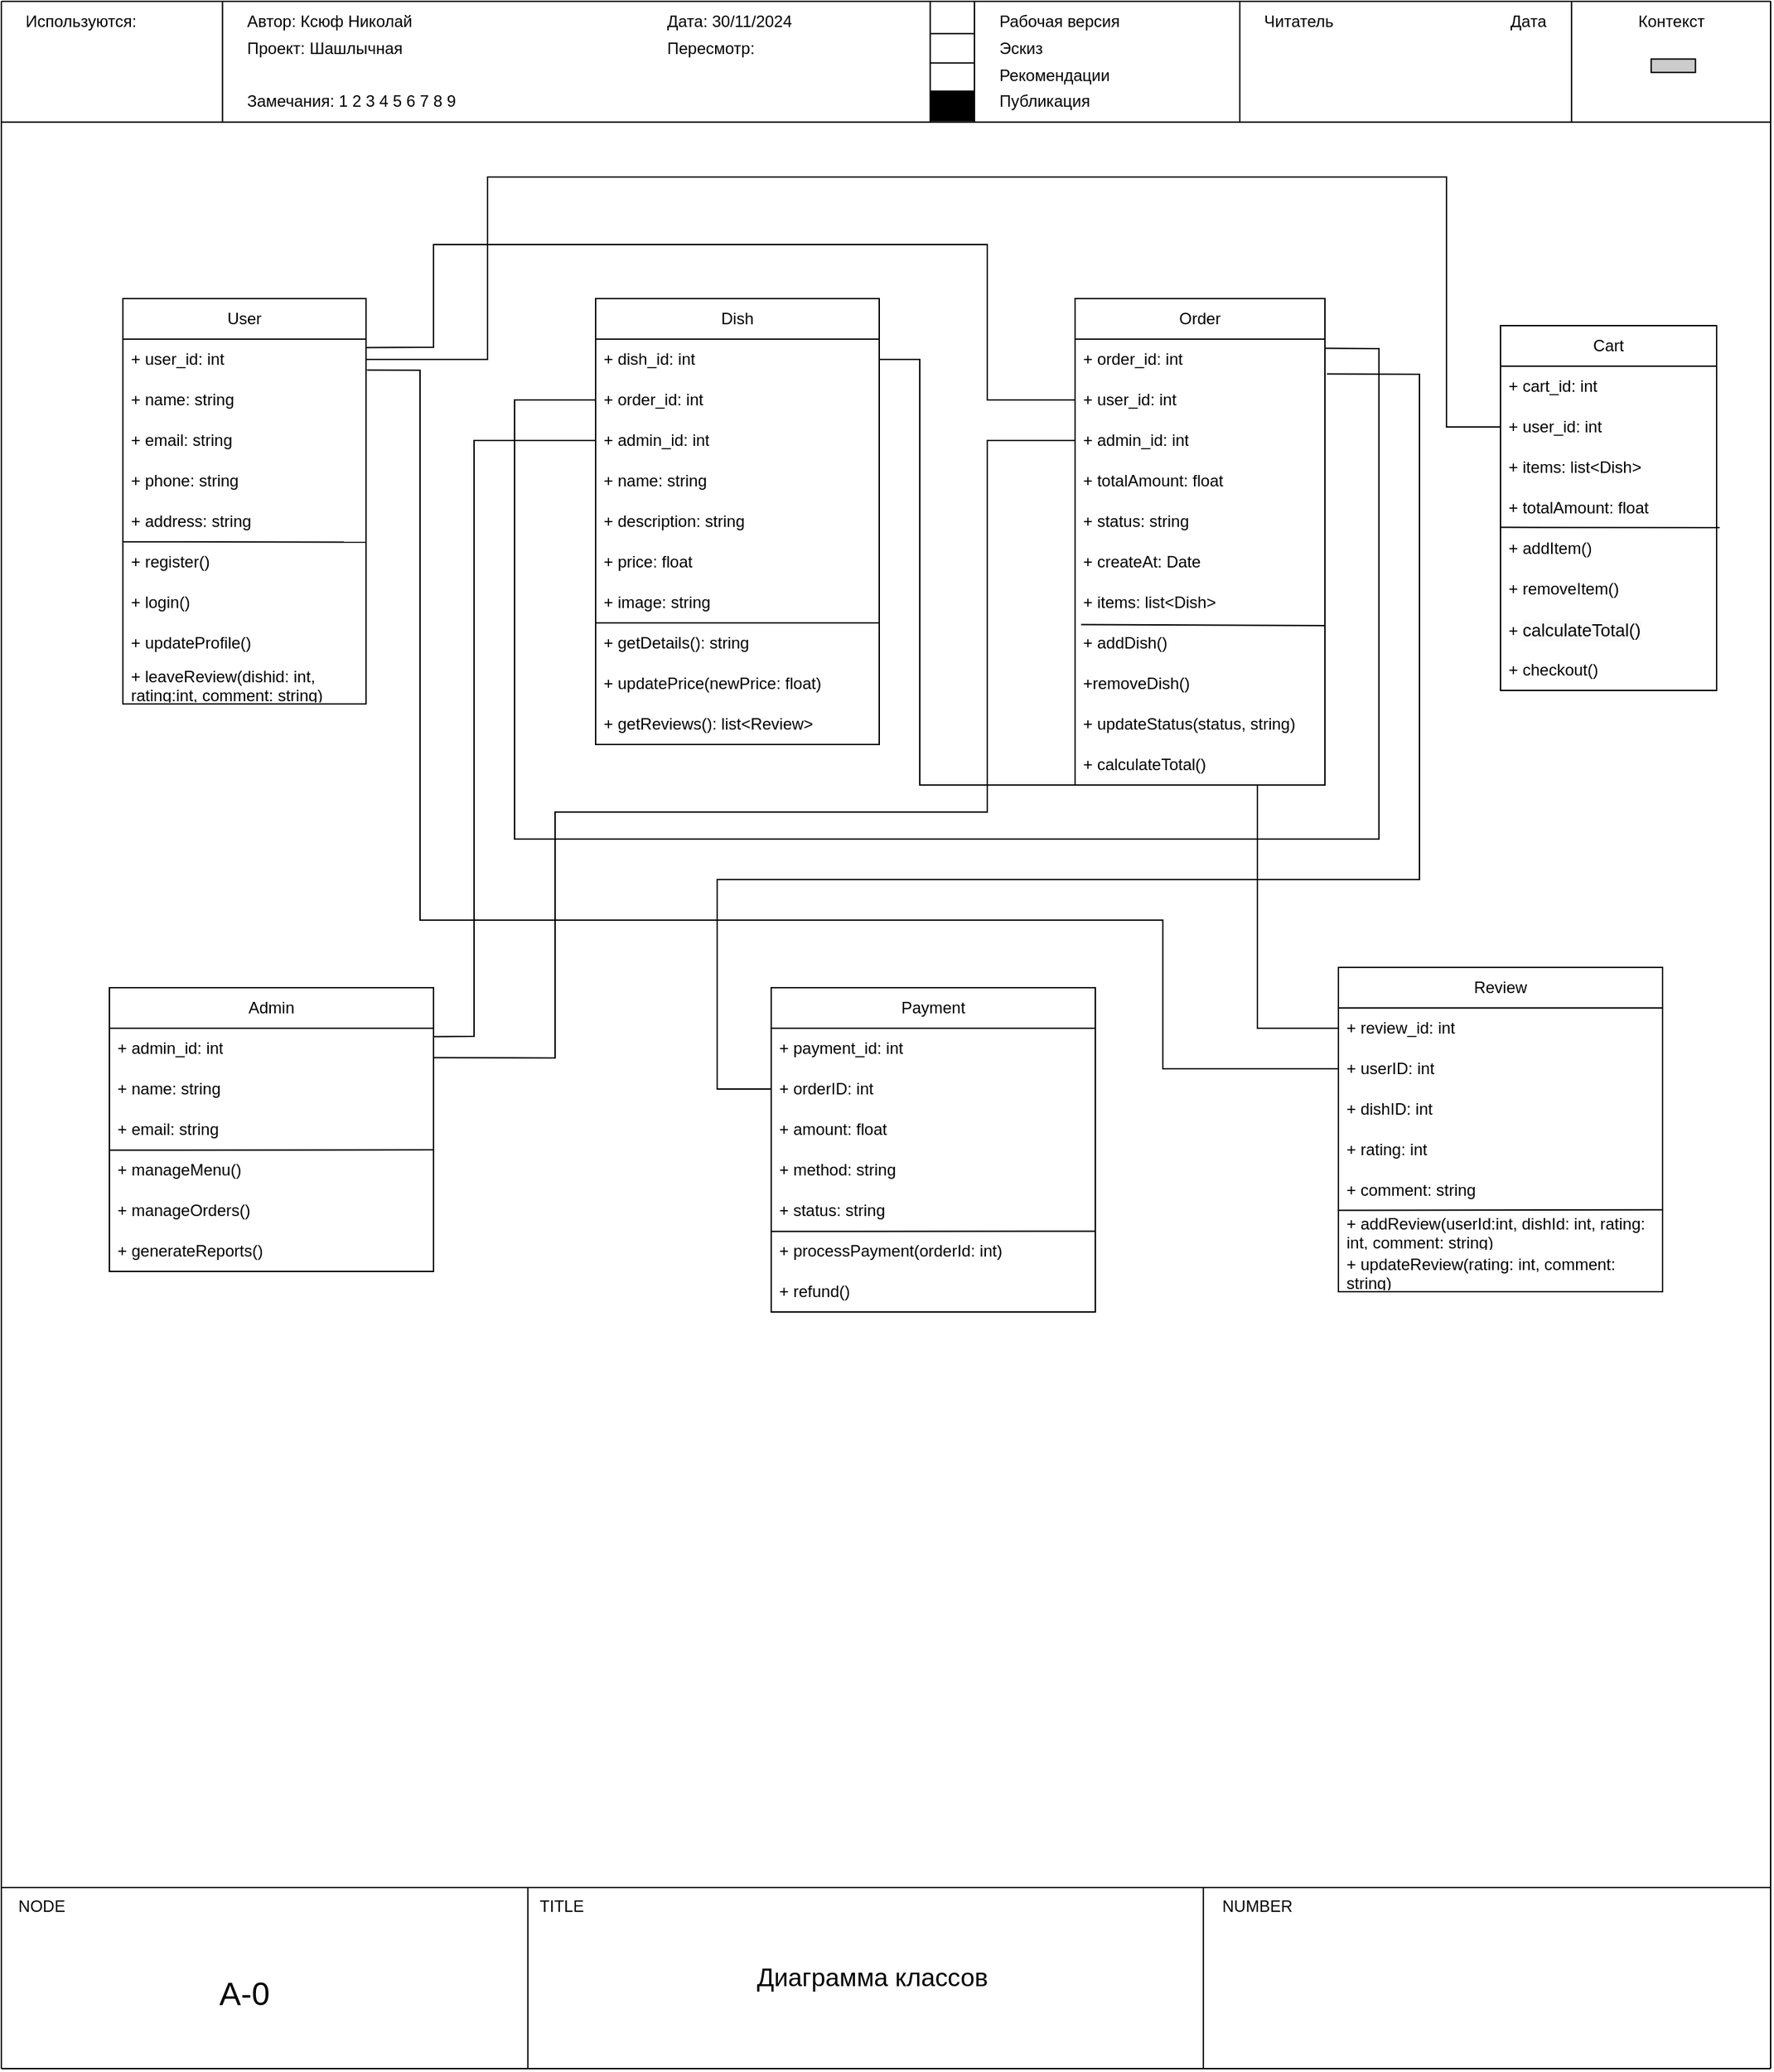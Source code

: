 <mxfile version="24.9.2">
  <diagram name="Страница — 1" id="-FcTJ_Qqr3hxkdRIF5re">
    <mxGraphModel dx="1603" dy="1812" grid="1" gridSize="10" guides="1" tooltips="1" connect="1" arrows="1" fold="1" page="1" pageScale="1" pageWidth="1384" pageHeight="980" math="0" shadow="0">
      <root>
        <mxCell id="0" />
        <mxCell id="1" parent="0" />
        <mxCell id="AZTnLBImFbm-Q0KGPCnj-1" value="User" style="swimlane;fontStyle=0;childLayout=stackLayout;horizontal=1;startSize=30;horizontalStack=0;resizeParent=1;resizeParentMax=0;resizeLast=0;collapsible=1;marginBottom=0;whiteSpace=wrap;html=1;" parent="1" vertex="1">
          <mxGeometry x="100" y="40" width="180" height="300" as="geometry" />
        </mxCell>
        <mxCell id="AZTnLBImFbm-Q0KGPCnj-2" value="+ user_id: int" style="text;strokeColor=none;fillColor=none;align=left;verticalAlign=middle;spacingLeft=4;spacingRight=4;overflow=hidden;points=[[0,0.5],[1,0.5]];portConstraint=eastwest;rotatable=0;whiteSpace=wrap;html=1;" parent="AZTnLBImFbm-Q0KGPCnj-1" vertex="1">
          <mxGeometry y="30" width="180" height="30" as="geometry" />
        </mxCell>
        <mxCell id="AZTnLBImFbm-Q0KGPCnj-3" value="+ name: string" style="text;strokeColor=none;fillColor=none;align=left;verticalAlign=middle;spacingLeft=4;spacingRight=4;overflow=hidden;points=[[0,0.5],[1,0.5]];portConstraint=eastwest;rotatable=0;whiteSpace=wrap;html=1;" parent="AZTnLBImFbm-Q0KGPCnj-1" vertex="1">
          <mxGeometry y="60" width="180" height="30" as="geometry" />
        </mxCell>
        <mxCell id="AZTnLBImFbm-Q0KGPCnj-4" value="+ email: string" style="text;strokeColor=none;fillColor=none;align=left;verticalAlign=middle;spacingLeft=4;spacingRight=4;overflow=hidden;points=[[0,0.5],[1,0.5]];portConstraint=eastwest;rotatable=0;whiteSpace=wrap;html=1;" parent="AZTnLBImFbm-Q0KGPCnj-1" vertex="1">
          <mxGeometry y="90" width="180" height="30" as="geometry" />
        </mxCell>
        <mxCell id="AZTnLBImFbm-Q0KGPCnj-29" value="+ phone: string" style="text;strokeColor=none;fillColor=none;align=left;verticalAlign=middle;spacingLeft=4;spacingRight=4;overflow=hidden;points=[[0,0.5],[1,0.5]];portConstraint=eastwest;rotatable=0;whiteSpace=wrap;html=1;" parent="AZTnLBImFbm-Q0KGPCnj-1" vertex="1">
          <mxGeometry y="120" width="180" height="30" as="geometry" />
        </mxCell>
        <mxCell id="AZTnLBImFbm-Q0KGPCnj-33" value="+ address: string&lt;span style=&quot;white-space: pre;&quot;&gt;&#x9;&lt;/span&gt;&amp;nbsp;" style="text;strokeColor=none;fillColor=none;align=left;verticalAlign=middle;spacingLeft=4;spacingRight=4;overflow=hidden;points=[[0,0.5],[1,0.5]];portConstraint=eastwest;rotatable=0;whiteSpace=wrap;html=1;" parent="AZTnLBImFbm-Q0KGPCnj-1" vertex="1">
          <mxGeometry y="150" width="180" height="30" as="geometry" />
        </mxCell>
        <mxCell id="AZTnLBImFbm-Q0KGPCnj-34" value="" style="endArrow=none;html=1;rounded=0;exitX=0.001;exitY=0.073;exitDx=0;exitDy=0;exitPerimeter=0;entryX=1.001;entryY=0.081;entryDx=0;entryDy=0;entryPerimeter=0;" parent="AZTnLBImFbm-Q0KGPCnj-1" edge="1">
          <mxGeometry width="50" height="50" relative="1" as="geometry">
            <mxPoint x="6.367e-14" y="180.0" as="sourcePoint" />
            <mxPoint x="180.0" y="180.24" as="targetPoint" />
          </mxGeometry>
        </mxCell>
        <mxCell id="AZTnLBImFbm-Q0KGPCnj-32" value="+ register()" style="text;strokeColor=none;fillColor=none;align=left;verticalAlign=middle;spacingLeft=4;spacingRight=4;overflow=hidden;points=[[0,0.5],[1,0.5]];portConstraint=eastwest;rotatable=0;whiteSpace=wrap;html=1;" parent="AZTnLBImFbm-Q0KGPCnj-1" vertex="1">
          <mxGeometry y="180" width="180" height="30" as="geometry" />
        </mxCell>
        <mxCell id="AZTnLBImFbm-Q0KGPCnj-31" value="+ login()" style="text;strokeColor=none;fillColor=none;align=left;verticalAlign=middle;spacingLeft=4;spacingRight=4;overflow=hidden;points=[[0,0.5],[1,0.5]];portConstraint=eastwest;rotatable=0;whiteSpace=wrap;html=1;" parent="AZTnLBImFbm-Q0KGPCnj-1" vertex="1">
          <mxGeometry y="210" width="180" height="30" as="geometry" />
        </mxCell>
        <mxCell id="AZTnLBImFbm-Q0KGPCnj-30" value="+ updateProfile()" style="text;strokeColor=none;fillColor=none;align=left;verticalAlign=middle;spacingLeft=4;spacingRight=4;overflow=hidden;points=[[0,0.5],[1,0.5]];portConstraint=eastwest;rotatable=0;whiteSpace=wrap;html=1;" parent="AZTnLBImFbm-Q0KGPCnj-1" vertex="1">
          <mxGeometry y="240" width="180" height="30" as="geometry" />
        </mxCell>
        <mxCell id="rqMA7fnpY8mX1Jwl9lCu-54" value="+ leaveReview(dishid: int, rating:int, comment: string)" style="text;strokeColor=none;fillColor=none;align=left;verticalAlign=middle;spacingLeft=4;spacingRight=4;overflow=hidden;points=[[0,0.5],[1,0.5]];portConstraint=eastwest;rotatable=0;whiteSpace=wrap;html=1;" vertex="1" parent="AZTnLBImFbm-Q0KGPCnj-1">
          <mxGeometry y="270" width="180" height="30" as="geometry" />
        </mxCell>
        <mxCell id="AZTnLBImFbm-Q0KGPCnj-5" value="Admin" style="swimlane;fontStyle=0;childLayout=stackLayout;horizontal=1;startSize=30;horizontalStack=0;resizeParent=1;resizeParentMax=0;resizeLast=0;collapsible=1;marginBottom=0;whiteSpace=wrap;html=1;" parent="1" vertex="1">
          <mxGeometry x="90" y="550" width="240" height="210" as="geometry" />
        </mxCell>
        <mxCell id="AZTnLBImFbm-Q0KGPCnj-6" value="+ admin_id: int" style="text;strokeColor=none;fillColor=none;align=left;verticalAlign=middle;spacingLeft=4;spacingRight=4;overflow=hidden;points=[[0,0.5],[1,0.5]];portConstraint=eastwest;rotatable=0;whiteSpace=wrap;html=1;" parent="AZTnLBImFbm-Q0KGPCnj-5" vertex="1">
          <mxGeometry y="30" width="240" height="30" as="geometry" />
        </mxCell>
        <mxCell id="AZTnLBImFbm-Q0KGPCnj-7" value="+ name: string" style="text;strokeColor=none;fillColor=none;align=left;verticalAlign=middle;spacingLeft=4;spacingRight=4;overflow=hidden;points=[[0,0.5],[1,0.5]];portConstraint=eastwest;rotatable=0;whiteSpace=wrap;html=1;" parent="AZTnLBImFbm-Q0KGPCnj-5" vertex="1">
          <mxGeometry y="60" width="240" height="30" as="geometry" />
        </mxCell>
        <mxCell id="AZTnLBImFbm-Q0KGPCnj-8" value="+ email: string" style="text;strokeColor=none;fillColor=none;align=left;verticalAlign=middle;spacingLeft=4;spacingRight=4;overflow=hidden;points=[[0,0.5],[1,0.5]];portConstraint=eastwest;rotatable=0;whiteSpace=wrap;html=1;" parent="AZTnLBImFbm-Q0KGPCnj-5" vertex="1">
          <mxGeometry y="90" width="240" height="30" as="geometry" />
        </mxCell>
        <mxCell id="AZTnLBImFbm-Q0KGPCnj-43" value="" style="endArrow=none;html=1;rounded=0;entryX=0.997;entryY=-0.007;entryDx=0;entryDy=0;entryPerimeter=0;exitX=-0.001;exitY=0.001;exitDx=0;exitDy=0;exitPerimeter=0;" parent="AZTnLBImFbm-Q0KGPCnj-5" edge="1">
          <mxGeometry width="50" height="50" relative="1" as="geometry">
            <mxPoint x="0.48" y="120.24" as="sourcePoint" />
            <mxPoint x="240.0" y="120.0" as="targetPoint" />
          </mxGeometry>
        </mxCell>
        <mxCell id="AZTnLBImFbm-Q0KGPCnj-42" value="+ manageMenu()" style="text;strokeColor=none;fillColor=none;align=left;verticalAlign=middle;spacingLeft=4;spacingRight=4;overflow=hidden;points=[[0,0.5],[1,0.5]];portConstraint=eastwest;rotatable=0;whiteSpace=wrap;html=1;" parent="AZTnLBImFbm-Q0KGPCnj-5" vertex="1">
          <mxGeometry y="120" width="240" height="30" as="geometry" />
        </mxCell>
        <mxCell id="AZTnLBImFbm-Q0KGPCnj-41" value="+ manageOrders()" style="text;strokeColor=none;fillColor=none;align=left;verticalAlign=middle;spacingLeft=4;spacingRight=4;overflow=hidden;points=[[0,0.5],[1,0.5]];portConstraint=eastwest;rotatable=0;whiteSpace=wrap;html=1;" parent="AZTnLBImFbm-Q0KGPCnj-5" vertex="1">
          <mxGeometry y="150" width="240" height="30" as="geometry" />
        </mxCell>
        <mxCell id="AZTnLBImFbm-Q0KGPCnj-40" value="+ generateReports()" style="text;strokeColor=none;fillColor=none;align=left;verticalAlign=middle;spacingLeft=4;spacingRight=4;overflow=hidden;points=[[0,0.5],[1,0.5]];portConstraint=eastwest;rotatable=0;whiteSpace=wrap;html=1;" parent="AZTnLBImFbm-Q0KGPCnj-5" vertex="1">
          <mxGeometry y="180" width="240" height="30" as="geometry" />
        </mxCell>
        <mxCell id="AZTnLBImFbm-Q0KGPCnj-9" value="Payment" style="swimlane;fontStyle=0;childLayout=stackLayout;horizontal=1;startSize=30;horizontalStack=0;resizeParent=1;resizeParentMax=0;resizeLast=0;collapsible=1;marginBottom=0;whiteSpace=wrap;html=1;" parent="1" vertex="1">
          <mxGeometry x="580" y="550" width="240" height="240" as="geometry" />
        </mxCell>
        <mxCell id="AZTnLBImFbm-Q0KGPCnj-10" value="+ payment_id: int" style="text;strokeColor=none;fillColor=none;align=left;verticalAlign=middle;spacingLeft=4;spacingRight=4;overflow=hidden;points=[[0,0.5],[1,0.5]];portConstraint=eastwest;rotatable=0;whiteSpace=wrap;html=1;" parent="AZTnLBImFbm-Q0KGPCnj-9" vertex="1">
          <mxGeometry y="30" width="240" height="30" as="geometry" />
        </mxCell>
        <mxCell id="AZTnLBImFbm-Q0KGPCnj-11" value="+ orderID: int" style="text;strokeColor=none;fillColor=none;align=left;verticalAlign=middle;spacingLeft=4;spacingRight=4;overflow=hidden;points=[[0,0.5],[1,0.5]];portConstraint=eastwest;rotatable=0;whiteSpace=wrap;html=1;" parent="AZTnLBImFbm-Q0KGPCnj-9" vertex="1">
          <mxGeometry y="60" width="240" height="30" as="geometry" />
        </mxCell>
        <mxCell id="AZTnLBImFbm-Q0KGPCnj-12" value="+ amount: float" style="text;strokeColor=none;fillColor=none;align=left;verticalAlign=middle;spacingLeft=4;spacingRight=4;overflow=hidden;points=[[0,0.5],[1,0.5]];portConstraint=eastwest;rotatable=0;whiteSpace=wrap;html=1;" parent="AZTnLBImFbm-Q0KGPCnj-9" vertex="1">
          <mxGeometry y="90" width="240" height="30" as="geometry" />
        </mxCell>
        <mxCell id="rqMA7fnpY8mX1Jwl9lCu-19" value="+ method: string" style="text;strokeColor=none;fillColor=none;align=left;verticalAlign=middle;spacingLeft=4;spacingRight=4;overflow=hidden;points=[[0,0.5],[1,0.5]];portConstraint=eastwest;rotatable=0;whiteSpace=wrap;html=1;" vertex="1" parent="AZTnLBImFbm-Q0KGPCnj-9">
          <mxGeometry y="120" width="240" height="30" as="geometry" />
        </mxCell>
        <mxCell id="rqMA7fnpY8mX1Jwl9lCu-18" value="+ status: string" style="text;strokeColor=none;fillColor=none;align=left;verticalAlign=middle;spacingLeft=4;spacingRight=4;overflow=hidden;points=[[0,0.5],[1,0.5]];portConstraint=eastwest;rotatable=0;whiteSpace=wrap;html=1;" vertex="1" parent="AZTnLBImFbm-Q0KGPCnj-9">
          <mxGeometry y="150" width="240" height="30" as="geometry" />
        </mxCell>
        <mxCell id="rqMA7fnpY8mX1Jwl9lCu-17" value="+ processPayment(orderId: int)" style="text;strokeColor=none;fillColor=none;align=left;verticalAlign=middle;spacingLeft=4;spacingRight=4;overflow=hidden;points=[[0,0.5],[1,0.5]];portConstraint=eastwest;rotatable=0;whiteSpace=wrap;html=1;" vertex="1" parent="AZTnLBImFbm-Q0KGPCnj-9">
          <mxGeometry y="180" width="240" height="30" as="geometry" />
        </mxCell>
        <mxCell id="rqMA7fnpY8mX1Jwl9lCu-16" value="+ refund()" style="text;strokeColor=none;fillColor=none;align=left;verticalAlign=middle;spacingLeft=4;spacingRight=4;overflow=hidden;points=[[0,0.5],[1,0.5]];portConstraint=eastwest;rotatable=0;whiteSpace=wrap;html=1;" vertex="1" parent="AZTnLBImFbm-Q0KGPCnj-9">
          <mxGeometry y="210" width="240" height="30" as="geometry" />
        </mxCell>
        <mxCell id="rqMA7fnpY8mX1Jwl9lCu-21" value="" style="endArrow=none;html=1;rounded=0;entryX=1;entryY=0.008;entryDx=0;entryDy=0;entryPerimeter=0;exitX=-0.001;exitY=0.014;exitDx=0;exitDy=0;exitPerimeter=0;" edge="1" parent="AZTnLBImFbm-Q0KGPCnj-9" source="rqMA7fnpY8mX1Jwl9lCu-17" target="rqMA7fnpY8mX1Jwl9lCu-17">
          <mxGeometry width="50" height="50" relative="1" as="geometry">
            <mxPoint x="-70" y="190" as="sourcePoint" />
            <mxPoint x="-20" y="140" as="targetPoint" />
          </mxGeometry>
        </mxCell>
        <mxCell id="AZTnLBImFbm-Q0KGPCnj-13" value="Review" style="swimlane;fontStyle=0;childLayout=stackLayout;horizontal=1;startSize=30;horizontalStack=0;resizeParent=1;resizeParentMax=0;resizeLast=0;collapsible=1;marginBottom=0;whiteSpace=wrap;html=1;" parent="1" vertex="1">
          <mxGeometry x="1000" y="535" width="240" height="240" as="geometry" />
        </mxCell>
        <mxCell id="AZTnLBImFbm-Q0KGPCnj-14" value="+ review_id: int&amp;nbsp;" style="text;strokeColor=none;fillColor=none;align=left;verticalAlign=middle;spacingLeft=4;spacingRight=4;overflow=hidden;points=[[0,0.5],[1,0.5]];portConstraint=eastwest;rotatable=0;whiteSpace=wrap;html=1;" parent="AZTnLBImFbm-Q0KGPCnj-13" vertex="1">
          <mxGeometry y="30" width="240" height="30" as="geometry" />
        </mxCell>
        <mxCell id="AZTnLBImFbm-Q0KGPCnj-15" value="+ userID: int" style="text;strokeColor=none;fillColor=none;align=left;verticalAlign=middle;spacingLeft=4;spacingRight=4;overflow=hidden;points=[[0,0.5],[1,0.5]];portConstraint=eastwest;rotatable=0;whiteSpace=wrap;html=1;" parent="AZTnLBImFbm-Q0KGPCnj-13" vertex="1">
          <mxGeometry y="60" width="240" height="30" as="geometry" />
        </mxCell>
        <mxCell id="rqMA7fnpY8mX1Jwl9lCu-26" value="+ dishID: int" style="text;strokeColor=none;fillColor=none;align=left;verticalAlign=middle;spacingLeft=4;spacingRight=4;overflow=hidden;points=[[0,0.5],[1,0.5]];portConstraint=eastwest;rotatable=0;whiteSpace=wrap;html=1;" vertex="1" parent="AZTnLBImFbm-Q0KGPCnj-13">
          <mxGeometry y="90" width="240" height="30" as="geometry" />
        </mxCell>
        <mxCell id="rqMA7fnpY8mX1Jwl9lCu-25" value="+ rating: int" style="text;strokeColor=none;fillColor=none;align=left;verticalAlign=middle;spacingLeft=4;spacingRight=4;overflow=hidden;points=[[0,0.5],[1,0.5]];portConstraint=eastwest;rotatable=0;whiteSpace=wrap;html=1;" vertex="1" parent="AZTnLBImFbm-Q0KGPCnj-13">
          <mxGeometry y="120" width="240" height="30" as="geometry" />
        </mxCell>
        <mxCell id="rqMA7fnpY8mX1Jwl9lCu-24" value="+ comment: string" style="text;strokeColor=none;fillColor=none;align=left;verticalAlign=middle;spacingLeft=4;spacingRight=4;overflow=hidden;points=[[0,0.5],[1,0.5]];portConstraint=eastwest;rotatable=0;whiteSpace=wrap;html=1;" vertex="1" parent="AZTnLBImFbm-Q0KGPCnj-13">
          <mxGeometry y="150" width="240" height="30" as="geometry" />
        </mxCell>
        <mxCell id="rqMA7fnpY8mX1Jwl9lCu-23" value="+ addReview(userId:int, dishId: int, rating: int, comment: string)" style="text;strokeColor=none;fillColor=none;align=left;verticalAlign=middle;spacingLeft=4;spacingRight=4;overflow=hidden;points=[[0,0.5],[1,0.5]];portConstraint=eastwest;rotatable=0;whiteSpace=wrap;html=1;" vertex="1" parent="AZTnLBImFbm-Q0KGPCnj-13">
          <mxGeometry y="180" width="240" height="30" as="geometry" />
        </mxCell>
        <mxCell id="rqMA7fnpY8mX1Jwl9lCu-22" value="+ updateReview(rating: int, comment: string)" style="text;strokeColor=none;fillColor=none;align=left;verticalAlign=middle;spacingLeft=4;spacingRight=4;overflow=hidden;points=[[0,0.5],[1,0.5]];portConstraint=eastwest;rotatable=0;whiteSpace=wrap;html=1;" vertex="1" parent="AZTnLBImFbm-Q0KGPCnj-13">
          <mxGeometry y="210" width="240" height="30" as="geometry" />
        </mxCell>
        <mxCell id="rqMA7fnpY8mX1Jwl9lCu-27" value="" style="endArrow=none;html=1;rounded=0;entryX=0.998;entryY=-0.019;entryDx=0;entryDy=0;entryPerimeter=0;exitX=0.002;exitY=-0.008;exitDx=0;exitDy=0;exitPerimeter=0;" edge="1" parent="AZTnLBImFbm-Q0KGPCnj-13" source="rqMA7fnpY8mX1Jwl9lCu-23" target="rqMA7fnpY8mX1Jwl9lCu-23">
          <mxGeometry width="50" height="50" relative="1" as="geometry">
            <mxPoint x="-40" y="230" as="sourcePoint" />
            <mxPoint x="10" y="180" as="targetPoint" />
          </mxGeometry>
        </mxCell>
        <mxCell id="AZTnLBImFbm-Q0KGPCnj-17" value="Dish" style="swimlane;fontStyle=0;childLayout=stackLayout;horizontal=1;startSize=30;horizontalStack=0;resizeParent=1;resizeParentMax=0;resizeLast=0;collapsible=1;marginBottom=0;whiteSpace=wrap;html=1;" parent="1" vertex="1">
          <mxGeometry x="450" y="40" width="210" height="330" as="geometry" />
        </mxCell>
        <mxCell id="AZTnLBImFbm-Q0KGPCnj-18" value="+ dish_id: int" style="text;strokeColor=none;fillColor=none;align=left;verticalAlign=middle;spacingLeft=4;spacingRight=4;overflow=hidden;points=[[0,0.5],[1,0.5]];portConstraint=eastwest;rotatable=0;whiteSpace=wrap;html=1;" parent="AZTnLBImFbm-Q0KGPCnj-17" vertex="1">
          <mxGeometry y="30" width="210" height="30" as="geometry" />
        </mxCell>
        <mxCell id="rqMA7fnpY8mX1Jwl9lCu-63" value="+ order_id: int" style="text;strokeColor=none;fillColor=none;align=left;verticalAlign=middle;spacingLeft=4;spacingRight=4;overflow=hidden;points=[[0,0.5],[1,0.5]];portConstraint=eastwest;rotatable=0;whiteSpace=wrap;html=1;" vertex="1" parent="AZTnLBImFbm-Q0KGPCnj-17">
          <mxGeometry y="60" width="210" height="30" as="geometry" />
        </mxCell>
        <mxCell id="rqMA7fnpY8mX1Jwl9lCu-69" value="+ admin_id: int" style="text;strokeColor=none;fillColor=none;align=left;verticalAlign=middle;spacingLeft=4;spacingRight=4;overflow=hidden;points=[[0,0.5],[1,0.5]];portConstraint=eastwest;rotatable=0;whiteSpace=wrap;html=1;" vertex="1" parent="AZTnLBImFbm-Q0KGPCnj-17">
          <mxGeometry y="90" width="210" height="30" as="geometry" />
        </mxCell>
        <mxCell id="AZTnLBImFbm-Q0KGPCnj-19" value="+ name: string" style="text;strokeColor=none;fillColor=none;align=left;verticalAlign=middle;spacingLeft=4;spacingRight=4;overflow=hidden;points=[[0,0.5],[1,0.5]];portConstraint=eastwest;rotatable=0;whiteSpace=wrap;html=1;" parent="AZTnLBImFbm-Q0KGPCnj-17" vertex="1">
          <mxGeometry y="120" width="210" height="30" as="geometry" />
        </mxCell>
        <mxCell id="AZTnLBImFbm-Q0KGPCnj-20" value="+ description: string" style="text;strokeColor=none;fillColor=none;align=left;verticalAlign=middle;spacingLeft=4;spacingRight=4;overflow=hidden;points=[[0,0.5],[1,0.5]];portConstraint=eastwest;rotatable=0;whiteSpace=wrap;html=1;" parent="AZTnLBImFbm-Q0KGPCnj-17" vertex="1">
          <mxGeometry y="150" width="210" height="30" as="geometry" />
        </mxCell>
        <mxCell id="AZTnLBImFbm-Q0KGPCnj-35" value="+ price: float" style="text;strokeColor=none;fillColor=none;align=left;verticalAlign=middle;spacingLeft=4;spacingRight=4;overflow=hidden;points=[[0,0.5],[1,0.5]];portConstraint=eastwest;rotatable=0;whiteSpace=wrap;html=1;" parent="AZTnLBImFbm-Q0KGPCnj-17" vertex="1">
          <mxGeometry y="180" width="210" height="30" as="geometry" />
        </mxCell>
        <mxCell id="rqMA7fnpY8mX1Jwl9lCu-3" value="+ image: string" style="text;strokeColor=none;fillColor=none;align=left;verticalAlign=middle;spacingLeft=4;spacingRight=4;overflow=hidden;points=[[0,0.5],[1,0.5]];portConstraint=eastwest;rotatable=0;whiteSpace=wrap;html=1;" vertex="1" parent="AZTnLBImFbm-Q0KGPCnj-17">
          <mxGeometry y="210" width="210" height="30" as="geometry" />
        </mxCell>
        <mxCell id="AZTnLBImFbm-Q0KGPCnj-36" value="" style="endArrow=none;html=1;rounded=0;entryX=0.998;entryY=-0.006;entryDx=0;entryDy=0;entryPerimeter=0;exitX=-0.001;exitY=-0.006;exitDx=0;exitDy=0;exitPerimeter=0;" parent="AZTnLBImFbm-Q0KGPCnj-17" edge="1">
          <mxGeometry width="50" height="50" relative="1" as="geometry">
            <mxPoint x="-3.639e-14" y="240.0" as="sourcePoint" />
            <mxPoint x="209.79" y="240.0" as="targetPoint" />
          </mxGeometry>
        </mxCell>
        <mxCell id="rqMA7fnpY8mX1Jwl9lCu-2" value="+ getDetails(): string" style="text;strokeColor=none;fillColor=none;align=left;verticalAlign=middle;spacingLeft=4;spacingRight=4;overflow=hidden;points=[[0,0.5],[1,0.5]];portConstraint=eastwest;rotatable=0;whiteSpace=wrap;html=1;" vertex="1" parent="AZTnLBImFbm-Q0KGPCnj-17">
          <mxGeometry y="240" width="210" height="30" as="geometry" />
        </mxCell>
        <mxCell id="rqMA7fnpY8mX1Jwl9lCu-1" value="+ updatePrice(newPrice: float)" style="text;strokeColor=none;fillColor=none;align=left;verticalAlign=middle;spacingLeft=4;spacingRight=4;overflow=hidden;points=[[0,0.5],[1,0.5]];portConstraint=eastwest;rotatable=0;whiteSpace=wrap;html=1;" vertex="1" parent="AZTnLBImFbm-Q0KGPCnj-17">
          <mxGeometry y="270" width="210" height="30" as="geometry" />
        </mxCell>
        <mxCell id="rqMA7fnpY8mX1Jwl9lCu-55" value="+ getReviews(): list&amp;lt;Review&amp;gt;" style="text;strokeColor=none;fillColor=none;align=left;verticalAlign=middle;spacingLeft=4;spacingRight=4;overflow=hidden;points=[[0,0.5],[1,0.5]];portConstraint=eastwest;rotatable=0;whiteSpace=wrap;html=1;" vertex="1" parent="AZTnLBImFbm-Q0KGPCnj-17">
          <mxGeometry y="300" width="210" height="30" as="geometry" />
        </mxCell>
        <mxCell id="AZTnLBImFbm-Q0KGPCnj-21" value="Order" style="swimlane;fontStyle=0;childLayout=stackLayout;horizontal=1;startSize=30;horizontalStack=0;resizeParent=1;resizeParentMax=0;resizeLast=0;collapsible=1;marginBottom=0;whiteSpace=wrap;html=1;" parent="1" vertex="1">
          <mxGeometry x="805" y="40" width="185" height="360" as="geometry" />
        </mxCell>
        <mxCell id="AZTnLBImFbm-Q0KGPCnj-22" value="+ order_id: int" style="text;strokeColor=none;fillColor=none;align=left;verticalAlign=middle;spacingLeft=4;spacingRight=4;overflow=hidden;points=[[0,0.5],[1,0.5]];portConstraint=eastwest;rotatable=0;whiteSpace=wrap;html=1;" parent="AZTnLBImFbm-Q0KGPCnj-21" vertex="1">
          <mxGeometry y="30" width="185" height="30" as="geometry" />
        </mxCell>
        <mxCell id="AZTnLBImFbm-Q0KGPCnj-23" value="+ user_id: int" style="text;strokeColor=none;fillColor=none;align=left;verticalAlign=middle;spacingLeft=4;spacingRight=4;overflow=hidden;points=[[0,0.5],[1,0.5]];portConstraint=eastwest;rotatable=0;whiteSpace=wrap;html=1;" parent="AZTnLBImFbm-Q0KGPCnj-21" vertex="1">
          <mxGeometry y="60" width="185" height="30" as="geometry" />
        </mxCell>
        <mxCell id="rqMA7fnpY8mX1Jwl9lCu-68" value="+ admin_id: int" style="text;strokeColor=none;fillColor=none;align=left;verticalAlign=middle;spacingLeft=4;spacingRight=4;overflow=hidden;points=[[0,0.5],[1,0.5]];portConstraint=eastwest;rotatable=0;whiteSpace=wrap;html=1;" vertex="1" parent="AZTnLBImFbm-Q0KGPCnj-21">
          <mxGeometry y="90" width="185" height="30" as="geometry" />
        </mxCell>
        <mxCell id="AZTnLBImFbm-Q0KGPCnj-24" value="+ totalAmount: float" style="text;strokeColor=none;fillColor=none;align=left;verticalAlign=middle;spacingLeft=4;spacingRight=4;overflow=hidden;points=[[0,0.5],[1,0.5]];portConstraint=eastwest;rotatable=0;whiteSpace=wrap;html=1;" parent="AZTnLBImFbm-Q0KGPCnj-21" vertex="1">
          <mxGeometry y="120" width="185" height="30" as="geometry" />
        </mxCell>
        <mxCell id="rqMA7fnpY8mX1Jwl9lCu-7" value="+ status: string" style="text;strokeColor=none;fillColor=none;align=left;verticalAlign=middle;spacingLeft=4;spacingRight=4;overflow=hidden;points=[[0,0.5],[1,0.5]];portConstraint=eastwest;rotatable=0;whiteSpace=wrap;html=1;" vertex="1" parent="AZTnLBImFbm-Q0KGPCnj-21">
          <mxGeometry y="150" width="185" height="30" as="geometry" />
        </mxCell>
        <mxCell id="rqMA7fnpY8mX1Jwl9lCu-6" value="+ createAt: Date" style="text;strokeColor=none;fillColor=none;align=left;verticalAlign=middle;spacingLeft=4;spacingRight=4;overflow=hidden;points=[[0,0.5],[1,0.5]];portConstraint=eastwest;rotatable=0;whiteSpace=wrap;html=1;" vertex="1" parent="AZTnLBImFbm-Q0KGPCnj-21">
          <mxGeometry y="180" width="185" height="30" as="geometry" />
        </mxCell>
        <mxCell id="rqMA7fnpY8mX1Jwl9lCu-56" value="+ items: list&amp;lt;Dish&amp;gt;" style="text;strokeColor=none;fillColor=none;align=left;verticalAlign=middle;spacingLeft=4;spacingRight=4;overflow=hidden;points=[[0,0.5],[1,0.5]];portConstraint=eastwest;rotatable=0;whiteSpace=wrap;html=1;" vertex="1" parent="AZTnLBImFbm-Q0KGPCnj-21">
          <mxGeometry y="210" width="185" height="30" as="geometry" />
        </mxCell>
        <mxCell id="rqMA7fnpY8mX1Jwl9lCu-12" value="" style="endArrow=none;html=1;rounded=0;exitX=0.024;exitY=1.043;exitDx=0;exitDy=0;exitPerimeter=0;entryX=1.002;entryY=0.067;entryDx=0;entryDy=0;entryPerimeter=0;" edge="1" parent="AZTnLBImFbm-Q0KGPCnj-21" source="rqMA7fnpY8mX1Jwl9lCu-56" target="rqMA7fnpY8mX1Jwl9lCu-5">
          <mxGeometry width="50" height="50" relative="1" as="geometry">
            <mxPoint y="210.0" as="sourcePoint" />
            <mxPoint x="140" y="210" as="targetPoint" />
          </mxGeometry>
        </mxCell>
        <mxCell id="rqMA7fnpY8mX1Jwl9lCu-5" value="+ addDish()" style="text;strokeColor=none;fillColor=none;align=left;verticalAlign=middle;spacingLeft=4;spacingRight=4;overflow=hidden;points=[[0,0.5],[1,0.5]];portConstraint=eastwest;rotatable=0;whiteSpace=wrap;html=1;" vertex="1" parent="AZTnLBImFbm-Q0KGPCnj-21">
          <mxGeometry y="240" width="185" height="30" as="geometry" />
        </mxCell>
        <mxCell id="rqMA7fnpY8mX1Jwl9lCu-4" value="+removeDish()" style="text;strokeColor=none;fillColor=none;align=left;verticalAlign=middle;spacingLeft=4;spacingRight=4;overflow=hidden;points=[[0,0.5],[1,0.5]];portConstraint=eastwest;rotatable=0;whiteSpace=wrap;html=1;" vertex="1" parent="AZTnLBImFbm-Q0KGPCnj-21">
          <mxGeometry y="270" width="185" height="30" as="geometry" />
        </mxCell>
        <mxCell id="rqMA7fnpY8mX1Jwl9lCu-8" value="+ updateStatus(status, string)" style="text;strokeColor=none;fillColor=none;align=left;verticalAlign=middle;spacingLeft=4;spacingRight=4;overflow=hidden;points=[[0,0.5],[1,0.5]];portConstraint=eastwest;rotatable=0;whiteSpace=wrap;html=1;" vertex="1" parent="AZTnLBImFbm-Q0KGPCnj-21">
          <mxGeometry y="300" width="185" height="30" as="geometry" />
        </mxCell>
        <mxCell id="rqMA7fnpY8mX1Jwl9lCu-60" value="+ calculateTotal()" style="text;strokeColor=none;fillColor=none;align=left;verticalAlign=middle;spacingLeft=4;spacingRight=4;overflow=hidden;points=[[0,0.5],[1,0.5]];portConstraint=eastwest;rotatable=0;whiteSpace=wrap;html=1;" vertex="1" parent="AZTnLBImFbm-Q0KGPCnj-21">
          <mxGeometry y="330" width="185" height="30" as="geometry" />
        </mxCell>
        <mxCell id="AZTnLBImFbm-Q0KGPCnj-25" value="Cart" style="swimlane;fontStyle=0;childLayout=stackLayout;horizontal=1;startSize=30;horizontalStack=0;resizeParent=1;resizeParentMax=0;resizeLast=0;collapsible=1;marginBottom=0;whiteSpace=wrap;html=1;" parent="1" vertex="1">
          <mxGeometry x="1120" y="60" width="160" height="270" as="geometry" />
        </mxCell>
        <mxCell id="rqMA7fnpY8mX1Jwl9lCu-57" value="+ cart_id: int" style="text;strokeColor=none;fillColor=none;align=left;verticalAlign=middle;spacingLeft=4;spacingRight=4;overflow=hidden;points=[[0,0.5],[1,0.5]];portConstraint=eastwest;rotatable=0;whiteSpace=wrap;html=1;" vertex="1" parent="AZTnLBImFbm-Q0KGPCnj-25">
          <mxGeometry y="30" width="160" height="30" as="geometry" />
        </mxCell>
        <mxCell id="AZTnLBImFbm-Q0KGPCnj-26" value="+ user_id: int" style="text;strokeColor=none;fillColor=none;align=left;verticalAlign=middle;spacingLeft=4;spacingRight=4;overflow=hidden;points=[[0,0.5],[1,0.5]];portConstraint=eastwest;rotatable=0;whiteSpace=wrap;html=1;" parent="AZTnLBImFbm-Q0KGPCnj-25" vertex="1">
          <mxGeometry y="60" width="160" height="30" as="geometry" />
        </mxCell>
        <mxCell id="AZTnLBImFbm-Q0KGPCnj-27" value="+ items: list&amp;lt;Dish&amp;gt;" style="text;strokeColor=none;fillColor=none;align=left;verticalAlign=middle;spacingLeft=4;spacingRight=4;overflow=hidden;points=[[0,0.5],[1,0.5]];portConstraint=eastwest;rotatable=0;whiteSpace=wrap;html=1;" parent="AZTnLBImFbm-Q0KGPCnj-25" vertex="1">
          <mxGeometry y="90" width="160" height="30" as="geometry" />
        </mxCell>
        <mxCell id="AZTnLBImFbm-Q0KGPCnj-28" value="+ totalAmount: float" style="text;strokeColor=none;fillColor=none;align=left;verticalAlign=middle;spacingLeft=4;spacingRight=4;overflow=hidden;points=[[0,0.5],[1,0.5]];portConstraint=eastwest;rotatable=0;whiteSpace=wrap;html=1;" parent="AZTnLBImFbm-Q0KGPCnj-25" vertex="1">
          <mxGeometry y="120" width="160" height="30" as="geometry" />
        </mxCell>
        <mxCell id="rqMA7fnpY8mX1Jwl9lCu-13" value="" style="endArrow=none;html=1;rounded=0;exitX=-0.001;exitY=-0.006;exitDx=0;exitDy=0;exitPerimeter=0;entryX=1.014;entryY=0.005;entryDx=0;entryDy=0;entryPerimeter=0;" edge="1" parent="AZTnLBImFbm-Q0KGPCnj-25">
          <mxGeometry width="50" height="50" relative="1" as="geometry">
            <mxPoint y="149.29" as="sourcePoint" />
            <mxPoint x="162.24" y="149.44" as="targetPoint" />
          </mxGeometry>
        </mxCell>
        <mxCell id="rqMA7fnpY8mX1Jwl9lCu-11" value="+ addItem()" style="text;strokeColor=none;fillColor=none;align=left;verticalAlign=middle;spacingLeft=4;spacingRight=4;overflow=hidden;points=[[0,0.5],[1,0.5]];portConstraint=eastwest;rotatable=0;whiteSpace=wrap;html=1;" vertex="1" parent="AZTnLBImFbm-Q0KGPCnj-25">
          <mxGeometry y="150" width="160" height="30" as="geometry" />
        </mxCell>
        <mxCell id="rqMA7fnpY8mX1Jwl9lCu-14" value="" style="endArrow=none;html=1;rounded=0;exitX=-0.001;exitY=-0.006;exitDx=0;exitDy=0;exitPerimeter=0;" edge="1" parent="AZTnLBImFbm-Q0KGPCnj-25" target="rqMA7fnpY8mX1Jwl9lCu-11">
          <mxGeometry width="50" height="50" relative="1" as="geometry">
            <mxPoint y="150.0" as="sourcePoint" />
            <mxPoint x="140" y="150" as="targetPoint" />
          </mxGeometry>
        </mxCell>
        <mxCell id="rqMA7fnpY8mX1Jwl9lCu-10" value="+ removeItem()" style="text;strokeColor=none;fillColor=none;align=left;verticalAlign=middle;spacingLeft=4;spacingRight=4;overflow=hidden;points=[[0,0.5],[1,0.5]];portConstraint=eastwest;rotatable=0;whiteSpace=wrap;html=1;" vertex="1" parent="AZTnLBImFbm-Q0KGPCnj-25">
          <mxGeometry y="180" width="160" height="30" as="geometry" />
        </mxCell>
        <mxCell id="rqMA7fnpY8mX1Jwl9lCu-9" value="+&amp;nbsp;&lt;span style=&quot;font-family: Arial, sans-serif; font-size: 13px; background-color: rgb(249, 249, 249);&quot;&gt;calculateTotal()&lt;/span&gt;" style="text;strokeColor=none;fillColor=none;align=left;verticalAlign=middle;spacingLeft=4;spacingRight=4;overflow=hidden;points=[[0,0.5],[1,0.5]];portConstraint=eastwest;rotatable=0;whiteSpace=wrap;html=1;" vertex="1" parent="AZTnLBImFbm-Q0KGPCnj-25">
          <mxGeometry y="210" width="160" height="30" as="geometry" />
        </mxCell>
        <mxCell id="rqMA7fnpY8mX1Jwl9lCu-59" value="+ checkout()" style="text;strokeColor=none;fillColor=none;align=left;verticalAlign=middle;spacingLeft=4;spacingRight=4;overflow=hidden;points=[[0,0.5],[1,0.5]];portConstraint=eastwest;rotatable=0;whiteSpace=wrap;html=1;" vertex="1" parent="AZTnLBImFbm-Q0KGPCnj-25">
          <mxGeometry y="240" width="160" height="30" as="geometry" />
        </mxCell>
        <mxCell id="8N4Mf74mePM-jVP8SZM5-1" value="" style="group" parent="1" vertex="1" connectable="0">
          <mxGeometry x="10" y="-180" width="1310" height="99" as="geometry" />
        </mxCell>
        <mxCell id="8N4Mf74mePM-jVP8SZM5-2" value="" style="endArrow=none;html=1;rounded=0;" parent="8N4Mf74mePM-jVP8SZM5-1" edge="1">
          <mxGeometry width="50" height="50" relative="1" as="geometry">
            <mxPoint y="89.359" as="sourcePoint" />
            <mxPoint x="1310.0" y="89.359" as="targetPoint" />
          </mxGeometry>
        </mxCell>
        <mxCell id="8N4Mf74mePM-jVP8SZM5-3" value="" style="endArrow=none;html=1;rounded=0;" parent="8N4Mf74mePM-jVP8SZM5-1" edge="1">
          <mxGeometry width="50" height="50" relative="1" as="geometry">
            <mxPoint x="1310.0" y="89.359" as="sourcePoint" />
            <mxPoint x="1310.0" as="targetPoint" />
          </mxGeometry>
        </mxCell>
        <mxCell id="8N4Mf74mePM-jVP8SZM5-4" value="" style="endArrow=none;html=1;rounded=0;" parent="8N4Mf74mePM-jVP8SZM5-1" edge="1">
          <mxGeometry width="50" height="50" relative="1" as="geometry">
            <mxPoint y="89.359" as="sourcePoint" />
            <mxPoint as="targetPoint" />
          </mxGeometry>
        </mxCell>
        <mxCell id="8N4Mf74mePM-jVP8SZM5-5" value="" style="endArrow=none;html=1;rounded=0;" parent="8N4Mf74mePM-jVP8SZM5-1" edge="1">
          <mxGeometry width="50" height="50" relative="1" as="geometry">
            <mxPoint as="sourcePoint" />
            <mxPoint x="1310.0" as="targetPoint" />
          </mxGeometry>
        </mxCell>
        <mxCell id="8N4Mf74mePM-jVP8SZM5-6" value="" style="endArrow=none;html=1;rounded=0;entryX=1;entryY=0;entryDx=0;entryDy=0;" parent="8N4Mf74mePM-jVP8SZM5-1" target="8N4Mf74mePM-jVP8SZM5-7" edge="1">
          <mxGeometry width="50" height="50" relative="1" as="geometry">
            <mxPoint x="163.75" y="89.359" as="sourcePoint" />
            <mxPoint x="163.75" y="9.929" as="targetPoint" />
          </mxGeometry>
        </mxCell>
        <mxCell id="8N4Mf74mePM-jVP8SZM5-7" value="Используются:" style="text;html=1;align=left;verticalAlign=middle;whiteSpace=wrap;rounded=0;" parent="8N4Mf74mePM-jVP8SZM5-1" vertex="1">
          <mxGeometry x="16.375" width="147.375" height="29.786" as="geometry" />
        </mxCell>
        <mxCell id="8N4Mf74mePM-jVP8SZM5-8" value="Автор: Ксюф Николай" style="text;html=1;align=left;verticalAlign=middle;whiteSpace=wrap;rounded=0;" parent="8N4Mf74mePM-jVP8SZM5-1" vertex="1">
          <mxGeometry x="180.125" width="229.25" height="29.786" as="geometry" />
        </mxCell>
        <mxCell id="8N4Mf74mePM-jVP8SZM5-9" value="Проект: Шашлычная" style="text;html=1;align=left;verticalAlign=middle;whiteSpace=wrap;rounded=0;" parent="8N4Mf74mePM-jVP8SZM5-1" vertex="1">
          <mxGeometry x="180.132" y="29.786" width="284.707" height="9.929" as="geometry" />
        </mxCell>
        <mxCell id="8N4Mf74mePM-jVP8SZM5-10" value="Замечания: 1 2 3 4 5 6 7 8 9&amp;nbsp;" style="text;html=1;align=left;verticalAlign=middle;whiteSpace=wrap;rounded=0;" parent="8N4Mf74mePM-jVP8SZM5-1" vertex="1">
          <mxGeometry x="180.125" y="69.502" width="278.375" height="9.929" as="geometry" />
        </mxCell>
        <mxCell id="8N4Mf74mePM-jVP8SZM5-11" value="Дата: 30/11/2024" style="text;html=1;align=left;verticalAlign=middle;whiteSpace=wrap;rounded=0;" parent="8N4Mf74mePM-jVP8SZM5-1" vertex="1">
          <mxGeometry x="491.25" width="163.75" height="29.786" as="geometry" />
        </mxCell>
        <mxCell id="8N4Mf74mePM-jVP8SZM5-12" value="Пересмотр:&amp;nbsp;" style="text;html=1;align=left;verticalAlign=middle;whiteSpace=wrap;rounded=0;" parent="8N4Mf74mePM-jVP8SZM5-1" vertex="1">
          <mxGeometry x="491.25" y="19.858" width="163.75" height="29.786" as="geometry" />
        </mxCell>
        <mxCell id="8N4Mf74mePM-jVP8SZM5-13" value="" style="endArrow=none;html=1;rounded=0;" parent="8N4Mf74mePM-jVP8SZM5-1" edge="1">
          <mxGeometry width="50" height="50" relative="1" as="geometry">
            <mxPoint x="687.75" y="89.359" as="sourcePoint" />
            <mxPoint x="687.75" as="targetPoint" />
          </mxGeometry>
        </mxCell>
        <mxCell id="8N4Mf74mePM-jVP8SZM5-14" value="Рабочая версия" style="text;html=1;align=left;verticalAlign=middle;whiteSpace=wrap;rounded=0;" parent="8N4Mf74mePM-jVP8SZM5-1" vertex="1">
          <mxGeometry x="736.875" y="9.929" width="163.75" height="9.929" as="geometry" />
        </mxCell>
        <mxCell id="8N4Mf74mePM-jVP8SZM5-15" value="Эскиз" style="text;html=1;align=left;verticalAlign=middle;whiteSpace=wrap;rounded=0;" parent="8N4Mf74mePM-jVP8SZM5-1" vertex="1">
          <mxGeometry x="736.875" y="29.786" width="163.75" height="9.929" as="geometry" />
        </mxCell>
        <mxCell id="8N4Mf74mePM-jVP8SZM5-16" value="Рекомендации" style="text;html=1;align=left;verticalAlign=middle;whiteSpace=wrap;rounded=0;" parent="8N4Mf74mePM-jVP8SZM5-1" vertex="1">
          <mxGeometry x="736.875" y="49.644" width="163.75" height="9.929" as="geometry" />
        </mxCell>
        <mxCell id="8N4Mf74mePM-jVP8SZM5-17" value="Публикация" style="text;html=1;align=left;verticalAlign=middle;whiteSpace=wrap;rounded=0;" parent="8N4Mf74mePM-jVP8SZM5-1" vertex="1">
          <mxGeometry x="736.875" y="69.502" width="163.75" height="9.929" as="geometry" />
        </mxCell>
        <mxCell id="8N4Mf74mePM-jVP8SZM5-18" value="" style="endArrow=none;html=1;rounded=0;" parent="8N4Mf74mePM-jVP8SZM5-1" edge="1">
          <mxGeometry width="50" height="50" relative="1" as="geometry">
            <mxPoint x="720.5" y="89.359" as="sourcePoint" />
            <mxPoint x="720.5" as="targetPoint" />
          </mxGeometry>
        </mxCell>
        <mxCell id="8N4Mf74mePM-jVP8SZM5-19" value="" style="endArrow=none;html=1;rounded=0;" parent="8N4Mf74mePM-jVP8SZM5-1" edge="1">
          <mxGeometry width="50" height="50" relative="1" as="geometry">
            <mxPoint x="687.75" y="66.523" as="sourcePoint" />
            <mxPoint x="720.5" y="66.523" as="targetPoint" />
          </mxGeometry>
        </mxCell>
        <mxCell id="8N4Mf74mePM-jVP8SZM5-20" value="" style="endArrow=none;html=1;rounded=0;" parent="8N4Mf74mePM-jVP8SZM5-1" edge="1">
          <mxGeometry width="50" height="50" relative="1" as="geometry">
            <mxPoint x="687.75" y="45.672" as="sourcePoint" />
            <mxPoint x="720.5" y="45.672" as="targetPoint" />
          </mxGeometry>
        </mxCell>
        <mxCell id="8N4Mf74mePM-jVP8SZM5-21" value="" style="endArrow=none;html=1;rounded=0;" parent="8N4Mf74mePM-jVP8SZM5-1" edge="1">
          <mxGeometry width="50" height="50" relative="1" as="geometry">
            <mxPoint x="687.75" y="23.829" as="sourcePoint" />
            <mxPoint x="720.5" y="23.829" as="targetPoint" />
          </mxGeometry>
        </mxCell>
        <mxCell id="8N4Mf74mePM-jVP8SZM5-22" value="" style="endArrow=none;html=1;rounded=0;" parent="8N4Mf74mePM-jVP8SZM5-1" edge="1">
          <mxGeometry width="50" height="50" relative="1" as="geometry">
            <mxPoint x="917.0" y="89.359" as="sourcePoint" />
            <mxPoint x="917.0" as="targetPoint" />
          </mxGeometry>
        </mxCell>
        <mxCell id="8N4Mf74mePM-jVP8SZM5-23" value="Читатель" style="text;html=1;align=left;verticalAlign=middle;whiteSpace=wrap;rounded=0;" parent="8N4Mf74mePM-jVP8SZM5-1" vertex="1">
          <mxGeometry x="933.375" y="9.929" width="98.25" height="9.929" as="geometry" />
        </mxCell>
        <mxCell id="8N4Mf74mePM-jVP8SZM5-24" value="Дата" style="text;html=1;align=right;verticalAlign=middle;whiteSpace=wrap;rounded=0;" parent="8N4Mf74mePM-jVP8SZM5-1" vertex="1">
          <mxGeometry x="1048.0" y="9.929" width="98.25" height="9.929" as="geometry" />
        </mxCell>
        <mxCell id="8N4Mf74mePM-jVP8SZM5-25" value="" style="endArrow=none;html=1;rounded=0;" parent="8N4Mf74mePM-jVP8SZM5-1" edge="1">
          <mxGeometry width="50" height="50" relative="1" as="geometry">
            <mxPoint x="1162.625" y="89.359" as="sourcePoint" />
            <mxPoint x="1162.625" as="targetPoint" />
          </mxGeometry>
        </mxCell>
        <mxCell id="8N4Mf74mePM-jVP8SZM5-26" value="Контекст" style="text;html=1;align=left;verticalAlign=middle;whiteSpace=wrap;rounded=0;" parent="8N4Mf74mePM-jVP8SZM5-1" vertex="1">
          <mxGeometry x="1210.002" y="9.929" width="74.656" height="9.929" as="geometry" />
        </mxCell>
        <mxCell id="8N4Mf74mePM-jVP8SZM5-27" value="" style="rounded=0;whiteSpace=wrap;html=1;fillColor=#CCCCCC;" parent="8N4Mf74mePM-jVP8SZM5-1" vertex="1">
          <mxGeometry x="1221.575" y="42.694" width="32.75" height="9.929" as="geometry" />
        </mxCell>
        <mxCell id="8N4Mf74mePM-jVP8SZM5-28" value="" style="whiteSpace=wrap;html=1;fillColor=#000000;" parent="8N4Mf74mePM-jVP8SZM5-1" vertex="1">
          <mxGeometry x="688.512" y="67.5" width="31.481" height="20.85" as="geometry" />
        </mxCell>
        <mxCell id="8N4Mf74mePM-jVP8SZM5-29" value="" style="endArrow=none;html=1;rounded=0;" parent="1" edge="1">
          <mxGeometry width="50" height="50" relative="1" as="geometry">
            <mxPoint x="1320" y="1220" as="sourcePoint" />
            <mxPoint x="1320" y="-93" as="targetPoint" />
          </mxGeometry>
        </mxCell>
        <mxCell id="8N4Mf74mePM-jVP8SZM5-30" value="" style="endArrow=none;html=1;rounded=0;" parent="1" edge="1">
          <mxGeometry width="50" height="50" relative="1" as="geometry">
            <mxPoint x="10" y="1216.5" as="sourcePoint" />
            <mxPoint x="10" y="-96.5" as="targetPoint" />
          </mxGeometry>
        </mxCell>
        <mxCell id="8N4Mf74mePM-jVP8SZM5-31" value="" style="endArrow=none;html=1;rounded=0;" parent="1" edge="1">
          <mxGeometry width="50" height="50" relative="1" as="geometry">
            <mxPoint x="10" y="1216" as="sourcePoint" />
            <mxPoint x="1320" y="1216" as="targetPoint" />
          </mxGeometry>
        </mxCell>
        <mxCell id="Dt1GXGUXUuTj_dQjmw9v-2" value="" style="endArrow=none;html=1;rounded=0;" parent="1" edge="1">
          <mxGeometry width="50" height="50" relative="1" as="geometry">
            <mxPoint x="10" y="1350" as="sourcePoint" />
            <mxPoint x="1320" y="1350" as="targetPoint" />
          </mxGeometry>
        </mxCell>
        <mxCell id="Dt1GXGUXUuTj_dQjmw9v-3" value="" style="endArrow=none;html=1;rounded=0;" parent="1" edge="1">
          <mxGeometry width="50" height="50" relative="1" as="geometry">
            <mxPoint x="399.83" y="1350" as="sourcePoint" />
            <mxPoint x="399.83" y="1216" as="targetPoint" />
          </mxGeometry>
        </mxCell>
        <mxCell id="Dt1GXGUXUuTj_dQjmw9v-5" value="NODE" style="text;html=1;align=center;verticalAlign=middle;whiteSpace=wrap;rounded=0;" parent="1" vertex="1">
          <mxGeometry x="10" y="1220" width="60" height="20" as="geometry" />
        </mxCell>
        <mxCell id="Dt1GXGUXUuTj_dQjmw9v-6" value="A-0" style="text;html=1;align=center;verticalAlign=middle;whiteSpace=wrap;rounded=0;fontSize=24;" parent="1" vertex="1">
          <mxGeometry x="160" y="1280" width="60" height="30" as="geometry" />
        </mxCell>
        <mxCell id="Dt1GXGUXUuTj_dQjmw9v-7" value="TITLE" style="text;html=1;align=center;verticalAlign=middle;whiteSpace=wrap;rounded=0;" parent="1" vertex="1">
          <mxGeometry x="400" y="1220" width="50" height="20" as="geometry" />
        </mxCell>
        <mxCell id="Dt1GXGUXUuTj_dQjmw9v-8" value="NUMBER" style="text;html=1;align=center;verticalAlign=middle;whiteSpace=wrap;rounded=0;" parent="1" vertex="1">
          <mxGeometry x="900" y="1220" width="80" height="20" as="geometry" />
        </mxCell>
        <mxCell id="Dt1GXGUXUuTj_dQjmw9v-9" value="&lt;span lang=&quot;RU&quot; style=&quot;font-size: 14pt;&quot;&gt;Диаграмма классов&lt;/span&gt;" style="text;html=1;align=center;verticalAlign=middle;whiteSpace=wrap;rounded=0;fontFamily=Helvetica;" parent="1" vertex="1">
          <mxGeometry x="505" y="1250" width="300" height="65" as="geometry" />
        </mxCell>
        <mxCell id="Dt1GXGUXUuTj_dQjmw9v-11" value="" style="endArrow=none;html=1;rounded=0;" parent="1" edge="1">
          <mxGeometry width="50" height="50" relative="1" as="geometry">
            <mxPoint x="10" y="1350" as="sourcePoint" />
            <mxPoint x="10" y="1210" as="targetPoint" />
          </mxGeometry>
        </mxCell>
        <mxCell id="Dt1GXGUXUuTj_dQjmw9v-12" value="" style="endArrow=none;html=1;rounded=0;" parent="1" edge="1">
          <mxGeometry width="50" height="50" relative="1" as="geometry">
            <mxPoint x="1320" y="1350" as="sourcePoint" />
            <mxPoint x="1320" y="1210" as="targetPoint" />
          </mxGeometry>
        </mxCell>
        <mxCell id="Dt1GXGUXUuTj_dQjmw9v-13" value="" style="endArrow=none;html=1;rounded=0;" parent="1" edge="1">
          <mxGeometry width="50" height="50" relative="1" as="geometry">
            <mxPoint x="900" y="1350" as="sourcePoint" />
            <mxPoint x="900" y="1216" as="targetPoint" />
          </mxGeometry>
        </mxCell>
        <mxCell id="rqMA7fnpY8mX1Jwl9lCu-61" value="" style="endArrow=none;html=1;rounded=0;exitX=1.001;exitY=0.207;exitDx=0;exitDy=0;entryX=0;entryY=0.5;entryDx=0;entryDy=0;exitPerimeter=0;" edge="1" parent="1" source="AZTnLBImFbm-Q0KGPCnj-2" target="AZTnLBImFbm-Q0KGPCnj-23">
          <mxGeometry width="50" height="50" relative="1" as="geometry">
            <mxPoint x="430" y="320" as="sourcePoint" />
            <mxPoint x="480" y="270" as="targetPoint" />
            <Array as="points">
              <mxPoint x="330" y="76" />
              <mxPoint x="330" />
              <mxPoint x="740" />
              <mxPoint x="740" y="115" />
            </Array>
          </mxGeometry>
        </mxCell>
        <mxCell id="rqMA7fnpY8mX1Jwl9lCu-62" value="" style="endArrow=none;html=1;rounded=0;exitX=1;exitY=0.5;exitDx=0;exitDy=0;entryX=0;entryY=0.5;entryDx=0;entryDy=0;" edge="1" parent="1" source="AZTnLBImFbm-Q0KGPCnj-2" target="AZTnLBImFbm-Q0KGPCnj-26">
          <mxGeometry width="50" height="50" relative="1" as="geometry">
            <mxPoint x="220" y="200" as="sourcePoint" />
            <mxPoint x="270" y="150" as="targetPoint" />
            <Array as="points">
              <mxPoint x="370" y="85" />
              <mxPoint x="370" y="-50" />
              <mxPoint x="1080" y="-50" />
              <mxPoint x="1080" y="135" />
            </Array>
          </mxGeometry>
        </mxCell>
        <mxCell id="rqMA7fnpY8mX1Jwl9lCu-64" value="" style="endArrow=none;html=1;rounded=0;entryX=1;entryY=0.224;entryDx=0;entryDy=0;exitX=0;exitY=0.5;exitDx=0;exitDy=0;entryPerimeter=0;" edge="1" parent="1" source="rqMA7fnpY8mX1Jwl9lCu-63" target="AZTnLBImFbm-Q0KGPCnj-22">
          <mxGeometry width="50" height="50" relative="1" as="geometry">
            <mxPoint x="690" y="300" as="sourcePoint" />
            <mxPoint x="740" y="250" as="targetPoint" />
            <Array as="points">
              <mxPoint x="390" y="115" />
              <mxPoint x="390" y="440" />
              <mxPoint x="1030" y="440" />
              <mxPoint x="1030" y="77" />
            </Array>
          </mxGeometry>
        </mxCell>
        <mxCell id="rqMA7fnpY8mX1Jwl9lCu-65" value="" style="endArrow=none;html=1;rounded=0;entryX=1.008;entryY=0.859;entryDx=0;entryDy=0;entryPerimeter=0;exitX=0;exitY=0.5;exitDx=0;exitDy=0;" edge="1" parent="1" source="AZTnLBImFbm-Q0KGPCnj-11" target="AZTnLBImFbm-Q0KGPCnj-22">
          <mxGeometry width="50" height="50" relative="1" as="geometry">
            <mxPoint x="700" y="310" as="sourcePoint" />
            <mxPoint x="750" y="260" as="targetPoint" />
            <Array as="points">
              <mxPoint x="540" y="625" />
              <mxPoint x="540" y="470" />
              <mxPoint x="1060" y="470" />
              <mxPoint x="1060" y="96" />
            </Array>
          </mxGeometry>
        </mxCell>
        <mxCell id="rqMA7fnpY8mX1Jwl9lCu-66" value="" style="endArrow=none;html=1;rounded=0;entryX=1;entryY=0.5;entryDx=0;entryDy=0;exitX=0;exitY=0.5;exitDx=0;exitDy=0;" edge="1" parent="1" source="AZTnLBImFbm-Q0KGPCnj-14" target="AZTnLBImFbm-Q0KGPCnj-18">
          <mxGeometry width="50" height="50" relative="1" as="geometry">
            <mxPoint x="700" y="400" as="sourcePoint" />
            <mxPoint x="750" y="350" as="targetPoint" />
            <Array as="points">
              <mxPoint x="940" y="580" />
              <mxPoint x="940" y="400" />
              <mxPoint x="690" y="400" />
              <mxPoint x="690" y="85" />
            </Array>
          </mxGeometry>
        </mxCell>
        <mxCell id="rqMA7fnpY8mX1Jwl9lCu-67" value="" style="endArrow=none;html=1;rounded=0;exitX=1.004;exitY=0.761;exitDx=0;exitDy=0;exitPerimeter=0;entryX=0;entryY=0.5;entryDx=0;entryDy=0;" edge="1" parent="1" source="AZTnLBImFbm-Q0KGPCnj-2" target="AZTnLBImFbm-Q0KGPCnj-15">
          <mxGeometry width="50" height="50" relative="1" as="geometry">
            <mxPoint x="400" y="130" as="sourcePoint" />
            <mxPoint x="450" y="80" as="targetPoint" />
            <Array as="points">
              <mxPoint x="320" y="93" />
              <mxPoint x="320" y="500" />
              <mxPoint x="870" y="500" />
              <mxPoint x="870" y="610" />
            </Array>
          </mxGeometry>
        </mxCell>
        <mxCell id="rqMA7fnpY8mX1Jwl9lCu-70" value="" style="endArrow=none;html=1;rounded=0;exitX=1;exitY=0.207;exitDx=0;exitDy=0;exitPerimeter=0;entryX=0;entryY=0.5;entryDx=0;entryDy=0;" edge="1" parent="1" source="AZTnLBImFbm-Q0KGPCnj-6" target="rqMA7fnpY8mX1Jwl9lCu-69">
          <mxGeometry width="50" height="50" relative="1" as="geometry">
            <mxPoint x="520" y="550" as="sourcePoint" />
            <mxPoint x="570" y="500" as="targetPoint" />
            <Array as="points">
              <mxPoint x="360" y="586" />
              <mxPoint x="360" y="145" />
            </Array>
          </mxGeometry>
        </mxCell>
        <mxCell id="rqMA7fnpY8mX1Jwl9lCu-71" value="" style="endArrow=none;html=1;rounded=0;exitX=0.998;exitY=0.724;exitDx=0;exitDy=0;exitPerimeter=0;entryX=0;entryY=0.5;entryDx=0;entryDy=0;" edge="1" parent="1" source="AZTnLBImFbm-Q0KGPCnj-6" target="rqMA7fnpY8mX1Jwl9lCu-68">
          <mxGeometry width="50" height="50" relative="1" as="geometry">
            <mxPoint x="330" y="580" as="sourcePoint" />
            <mxPoint x="380" y="530" as="targetPoint" />
            <Array as="points">
              <mxPoint x="420" y="602" />
              <mxPoint x="420" y="420" />
              <mxPoint x="740" y="420" />
              <mxPoint x="740" y="145" />
            </Array>
          </mxGeometry>
        </mxCell>
      </root>
    </mxGraphModel>
  </diagram>
</mxfile>
